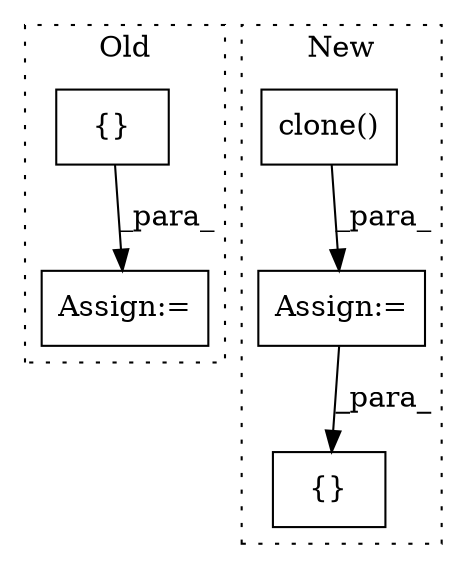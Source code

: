 digraph G {
subgraph cluster0 {
1 [label="{}" a="59" s="24146,24146" l="2,1" shape="box"];
3 [label="Assign:=" a="68" s="24143" l="3" shape="box"];
label = "Old";
style="dotted";
}
subgraph cluster1 {
2 [label="clone()" a="75" s="24098" l="38" shape="box"];
4 [label="Assign:=" a="68" s="24095" l="3" shape="box"];
5 [label="{}" a="59" s="24204,24227" l="1,0" shape="box"];
label = "New";
style="dotted";
}
1 -> 3 [label="_para_"];
2 -> 4 [label="_para_"];
4 -> 5 [label="_para_"];
}